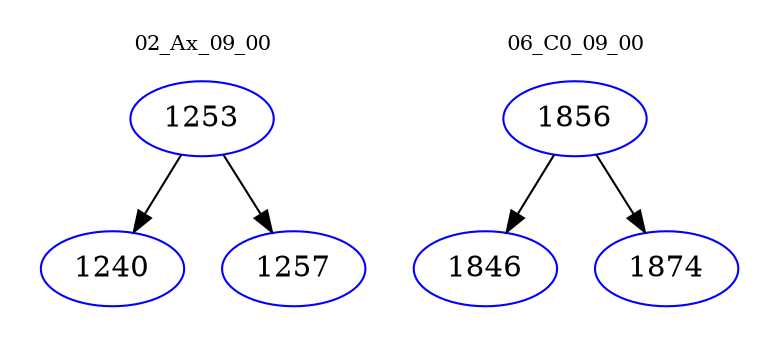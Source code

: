 digraph{
subgraph cluster_0 {
color = white
label = "02_Ax_09_00";
fontsize=10;
T0_1253 [label="1253", color="blue"]
T0_1253 -> T0_1240 [color="black"]
T0_1240 [label="1240", color="blue"]
T0_1253 -> T0_1257 [color="black"]
T0_1257 [label="1257", color="blue"]
}
subgraph cluster_1 {
color = white
label = "06_C0_09_00";
fontsize=10;
T1_1856 [label="1856", color="blue"]
T1_1856 -> T1_1846 [color="black"]
T1_1846 [label="1846", color="blue"]
T1_1856 -> T1_1874 [color="black"]
T1_1874 [label="1874", color="blue"]
}
}
